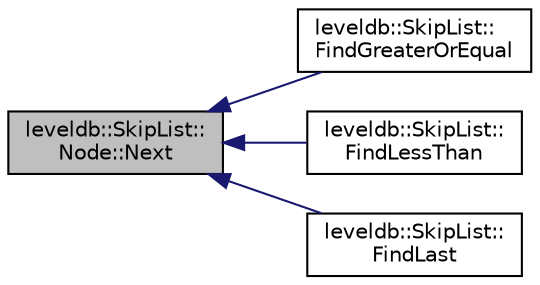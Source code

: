 digraph "leveldb::SkipList::Node::Next"
{
  edge [fontname="Helvetica",fontsize="10",labelfontname="Helvetica",labelfontsize="10"];
  node [fontname="Helvetica",fontsize="10",shape=record];
  rankdir="LR";
  Node1 [label="leveldb::SkipList::\lNode::Next",height=0.2,width=0.4,color="black", fillcolor="grey75", style="filled" fontcolor="black"];
  Node1 -> Node2 [dir="back",color="midnightblue",fontsize="10",style="solid",fontname="Helvetica"];
  Node2 [label="leveldb::SkipList::\lFindGreaterOrEqual",height=0.2,width=0.4,color="black", fillcolor="white", style="filled",URL="$classleveldb_1_1_skip_list.html#a6b9fbc50fe94ffc52c2db181ecd32a97"];
  Node1 -> Node3 [dir="back",color="midnightblue",fontsize="10",style="solid",fontname="Helvetica"];
  Node3 [label="leveldb::SkipList::\lFindLessThan",height=0.2,width=0.4,color="black", fillcolor="white", style="filled",URL="$classleveldb_1_1_skip_list.html#af276177e6a17c21a7a26f425eefc46e3"];
  Node1 -> Node4 [dir="back",color="midnightblue",fontsize="10",style="solid",fontname="Helvetica"];
  Node4 [label="leveldb::SkipList::\lFindLast",height=0.2,width=0.4,color="black", fillcolor="white", style="filled",URL="$classleveldb_1_1_skip_list.html#acfda915a018c2f918477f48cf12bcc10"];
}
